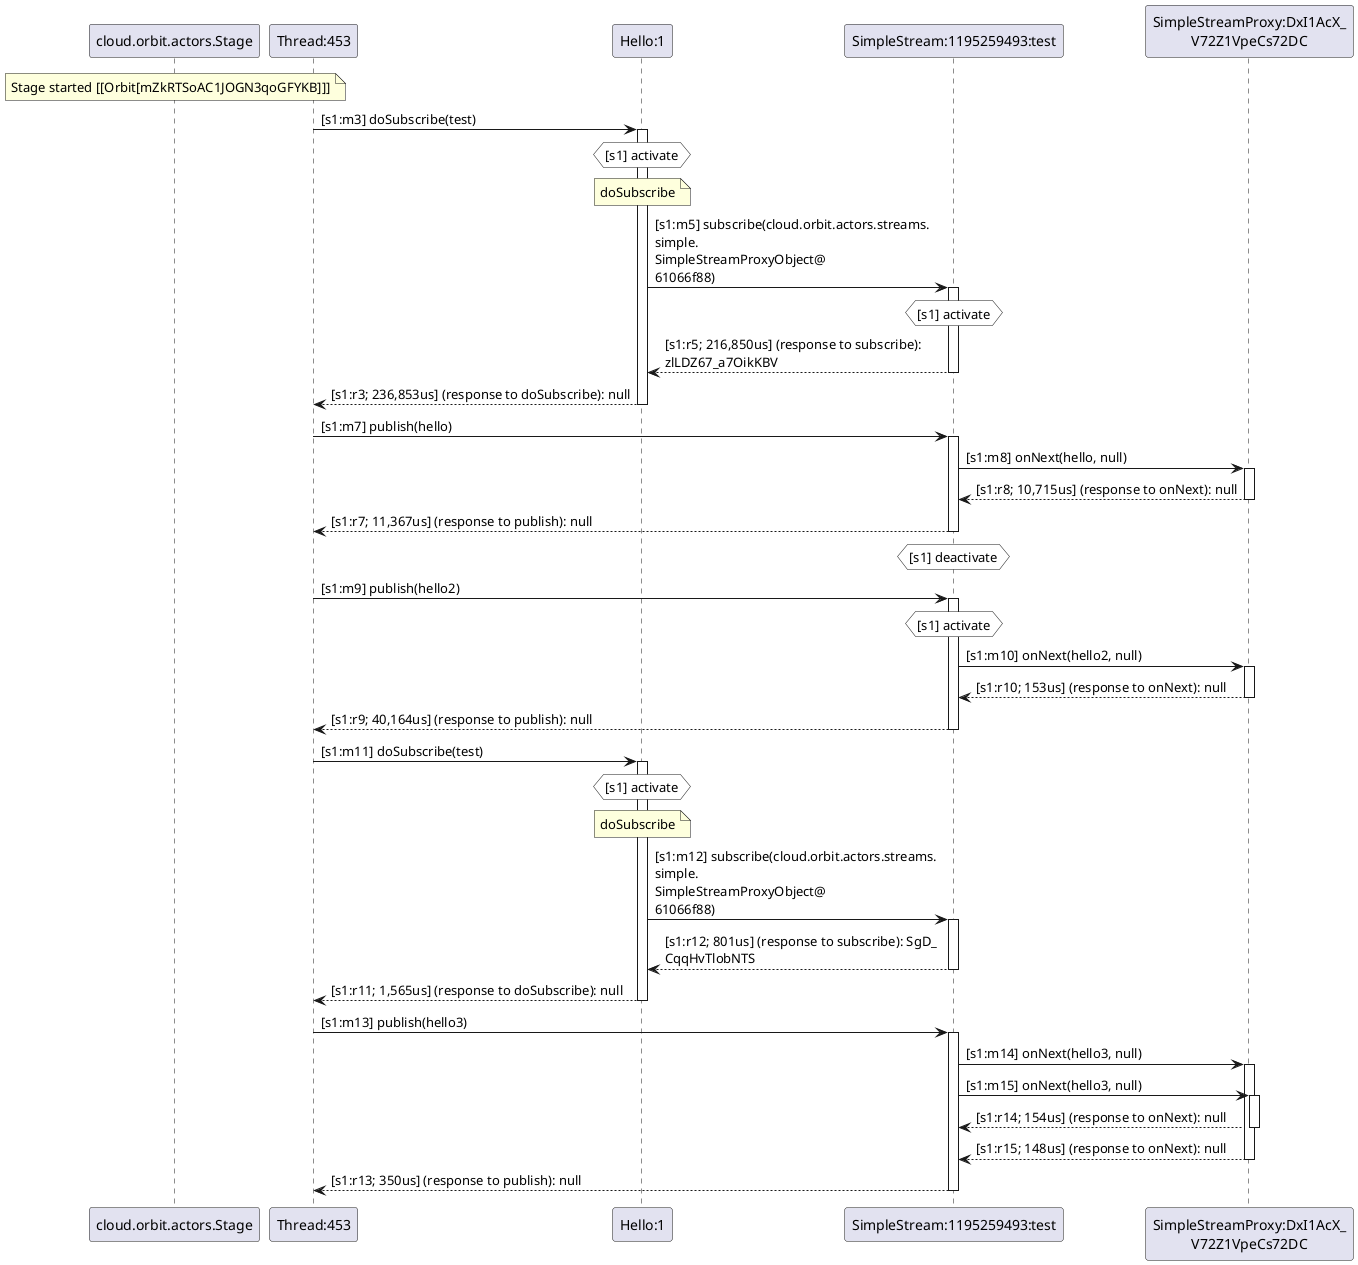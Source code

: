 @startuml
note over "cloud.orbit.actors.Stage": Stage started [[Orbit[mZkRTSoAC1JOGN3qoGFYKB]]]
"Thread:453" -> "Hello:1" : [s1:m3] doSubscribe(test)
activate "Hello:1"
hnote over "Hello:1" #white : [s1] activate
note over "Hello:1": doSubscribe
"Hello:1" -> "SimpleStream:1195259493:test" : [s1:m5] subscribe(cloud.orbit.actors.streams.\nsimple.\nSimpleStreamProxyObject@\n61066f88)
activate "SimpleStream:1195259493:test"
hnote over "SimpleStream:1195259493:test" #white : [s1] activate
"SimpleStream:1195259493:test" --> "Hello:1" : [s1:r5; 216,850us] (response to subscribe): \nzlLDZ67_a7OikKBV
deactivate "SimpleStream:1195259493:test"
"Hello:1" --> "Thread:453" : [s1:r3; 236,853us] (response to doSubscribe): null
deactivate "Hello:1"
"Thread:453" -> "SimpleStream:1195259493:test" : [s1:m7] publish(hello)
activate "SimpleStream:1195259493:test"
"SimpleStream:1195259493:test" -> "SimpleStreamProxy:DxI1AcX_\nV72Z1VpeCs72DC" : [s1:m8] onNext(hello, null)
activate "SimpleStreamProxy:DxI1AcX_\nV72Z1VpeCs72DC"
"SimpleStreamProxy:DxI1AcX_\nV72Z1VpeCs72DC" --> "SimpleStream:1195259493:test" : [s1:r8; 10,715us] (response to onNext): null
deactivate "SimpleStreamProxy:DxI1AcX_\nV72Z1VpeCs72DC"
"SimpleStream:1195259493:test" --> "Thread:453" : [s1:r7; 11,367us] (response to publish): null
deactivate "SimpleStream:1195259493:test"
hnote over "SimpleStream:1195259493:test" #white : [s1] deactivate
"Thread:453" -> "SimpleStream:1195259493:test" : [s1:m9] publish(hello2)
activate "SimpleStream:1195259493:test"
hnote over "SimpleStream:1195259493:test" #white : [s1] activate
"SimpleStream:1195259493:test" -> "SimpleStreamProxy:DxI1AcX_\nV72Z1VpeCs72DC" : [s1:m10] onNext(hello2, null)
activate "SimpleStreamProxy:DxI1AcX_\nV72Z1VpeCs72DC"
"SimpleStreamProxy:DxI1AcX_\nV72Z1VpeCs72DC" --> "SimpleStream:1195259493:test" : [s1:r10; 153us] (response to onNext): null
deactivate "SimpleStreamProxy:DxI1AcX_\nV72Z1VpeCs72DC"
"SimpleStream:1195259493:test" --> "Thread:453" : [s1:r9; 40,164us] (response to publish): null
deactivate "SimpleStream:1195259493:test"
"Thread:453" -> "Hello:1" : [s1:m11] doSubscribe(test)
activate "Hello:1"
hnote over "Hello:1" #white : [s1] activate
note over "Hello:1": doSubscribe
"Hello:1" -> "SimpleStream:1195259493:test" : [s1:m12] subscribe(cloud.orbit.actors.streams.\nsimple.\nSimpleStreamProxyObject@\n61066f88)
activate "SimpleStream:1195259493:test"
"SimpleStream:1195259493:test" --> "Hello:1" : [s1:r12; 801us] (response to subscribe): SgD_\nCqqHvTlobNTS
deactivate "SimpleStream:1195259493:test"
"Hello:1" --> "Thread:453" : [s1:r11; 1,565us] (response to doSubscribe): null
deactivate "Hello:1"
"Thread:453" -> "SimpleStream:1195259493:test" : [s1:m13] publish(hello3)
activate "SimpleStream:1195259493:test"
"SimpleStream:1195259493:test" -> "SimpleStreamProxy:DxI1AcX_\nV72Z1VpeCs72DC" : [s1:m14] onNext(hello3, null)
activate "SimpleStreamProxy:DxI1AcX_\nV72Z1VpeCs72DC"
"SimpleStream:1195259493:test" -> "SimpleStreamProxy:DxI1AcX_\nV72Z1VpeCs72DC" : [s1:m15] onNext(hello3, null)
activate "SimpleStreamProxy:DxI1AcX_\nV72Z1VpeCs72DC"
"SimpleStreamProxy:DxI1AcX_\nV72Z1VpeCs72DC" --> "SimpleStream:1195259493:test" : [s1:r14; 154us] (response to onNext): null
deactivate "SimpleStreamProxy:DxI1AcX_\nV72Z1VpeCs72DC"
"SimpleStreamProxy:DxI1AcX_\nV72Z1VpeCs72DC" --> "SimpleStream:1195259493:test" : [s1:r15; 148us] (response to onNext): null
deactivate "SimpleStreamProxy:DxI1AcX_\nV72Z1VpeCs72DC"
"SimpleStream:1195259493:test" --> "Thread:453" : [s1:r13; 350us] (response to publish): null
deactivate "SimpleStream:1195259493:test"
@enduml
